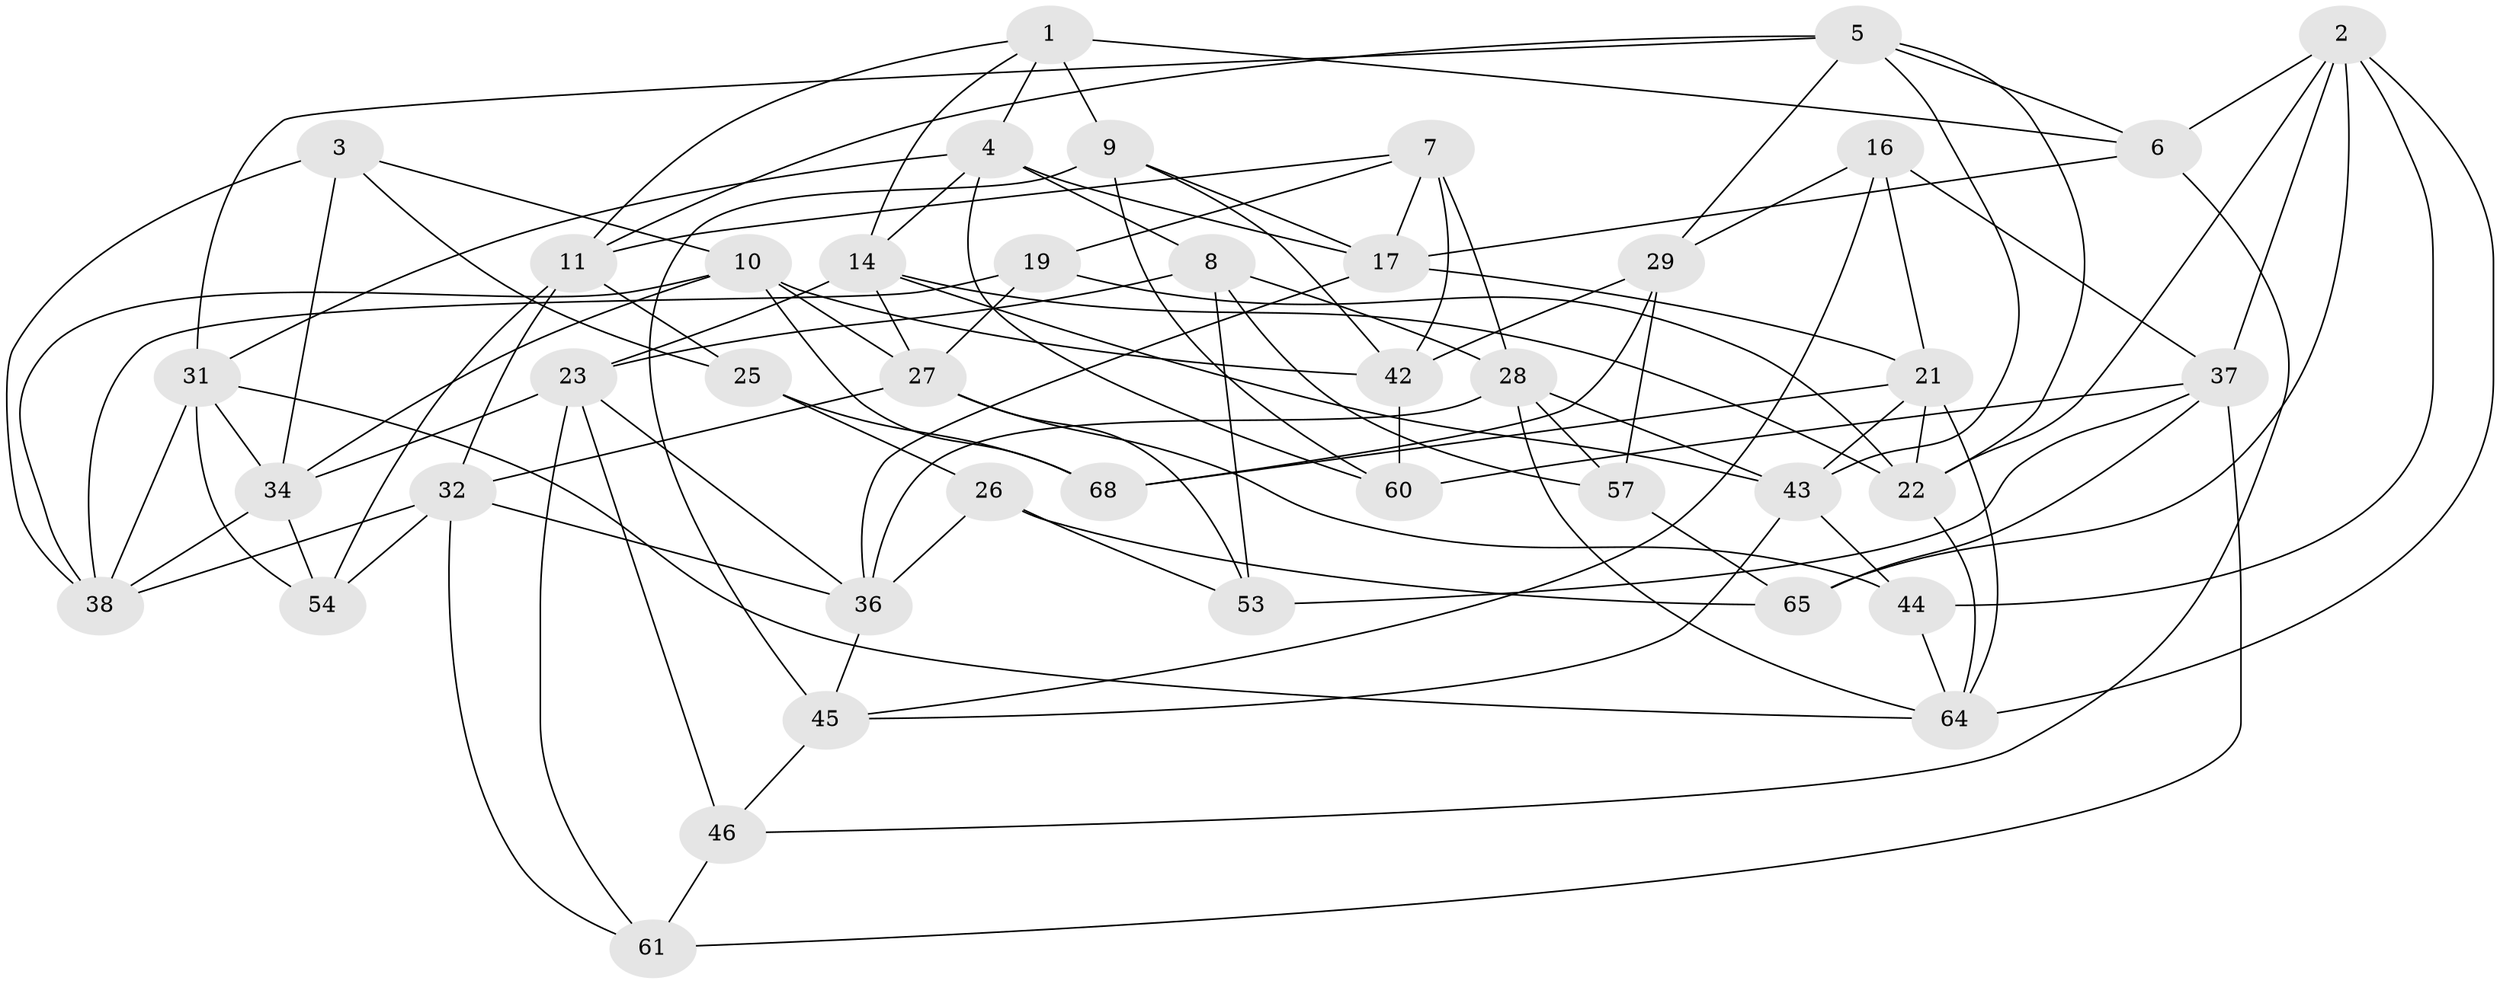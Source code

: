 // Generated by graph-tools (version 1.1) at 2025/52/02/27/25 19:52:28]
// undirected, 42 vertices, 108 edges
graph export_dot {
graph [start="1"]
  node [color=gray90,style=filled];
  1 [super="+15"];
  2 [super="+13"];
  3;
  4 [super="+12"];
  5 [super="+70"];
  6 [super="+40"];
  7 [super="+30"];
  8 [super="+24"];
  9 [super="+62"];
  10 [super="+52"];
  11 [super="+18"];
  14 [super="+47"];
  16;
  17 [super="+20"];
  19;
  21 [super="+67"];
  22 [super="+35"];
  23 [super="+33"];
  25;
  26;
  27 [super="+63"];
  28 [super="+55"];
  29 [super="+41"];
  31 [super="+69"];
  32 [super="+66"];
  34 [super="+58"];
  36 [super="+50"];
  37 [super="+56"];
  38 [super="+39"];
  42 [super="+48"];
  43 [super="+49"];
  44;
  45 [super="+51"];
  46;
  53;
  54;
  57 [super="+59"];
  60;
  61;
  64 [super="+71"];
  65;
  68;
  1 -- 6 [weight=2];
  1 -- 14;
  1 -- 9;
  1 -- 11;
  1 -- 4;
  2 -- 22;
  2 -- 65;
  2 -- 64;
  2 -- 44;
  2 -- 37;
  2 -- 6;
  3 -- 25;
  3 -- 10;
  3 -- 38;
  3 -- 34;
  4 -- 60;
  4 -- 17;
  4 -- 31;
  4 -- 14;
  4 -- 8;
  5 -- 6;
  5 -- 43;
  5 -- 29;
  5 -- 31;
  5 -- 22;
  5 -- 11;
  6 -- 46;
  6 -- 17;
  7 -- 17;
  7 -- 11;
  7 -- 42 [weight=2];
  7 -- 19;
  7 -- 28;
  8 -- 57 [weight=2];
  8 -- 28;
  8 -- 53;
  8 -- 23;
  9 -- 60;
  9 -- 45 [weight=2];
  9 -- 42;
  9 -- 17;
  10 -- 42;
  10 -- 27;
  10 -- 68;
  10 -- 38;
  10 -- 34;
  11 -- 25;
  11 -- 32;
  11 -- 54;
  14 -- 43;
  14 -- 27;
  14 -- 23;
  14 -- 22;
  16 -- 29;
  16 -- 45;
  16 -- 21;
  16 -- 37;
  17 -- 21;
  17 -- 36;
  19 -- 38;
  19 -- 27;
  19 -- 22;
  21 -- 68;
  21 -- 43;
  21 -- 22;
  21 -- 64;
  22 -- 64;
  23 -- 36;
  23 -- 34;
  23 -- 46;
  23 -- 61;
  25 -- 26;
  25 -- 68;
  26 -- 53;
  26 -- 65;
  26 -- 36;
  27 -- 32;
  27 -- 44;
  27 -- 53;
  28 -- 36;
  28 -- 64;
  28 -- 57;
  28 -- 43;
  29 -- 57 [weight=2];
  29 -- 42;
  29 -- 68;
  31 -- 54;
  31 -- 64;
  31 -- 38;
  31 -- 34;
  32 -- 61;
  32 -- 54;
  32 -- 36;
  32 -- 38;
  34 -- 38;
  34 -- 54;
  36 -- 45;
  37 -- 60;
  37 -- 61;
  37 -- 65;
  37 -- 53;
  42 -- 60;
  43 -- 44;
  43 -- 45;
  44 -- 64;
  45 -- 46;
  46 -- 61;
  57 -- 65;
}
